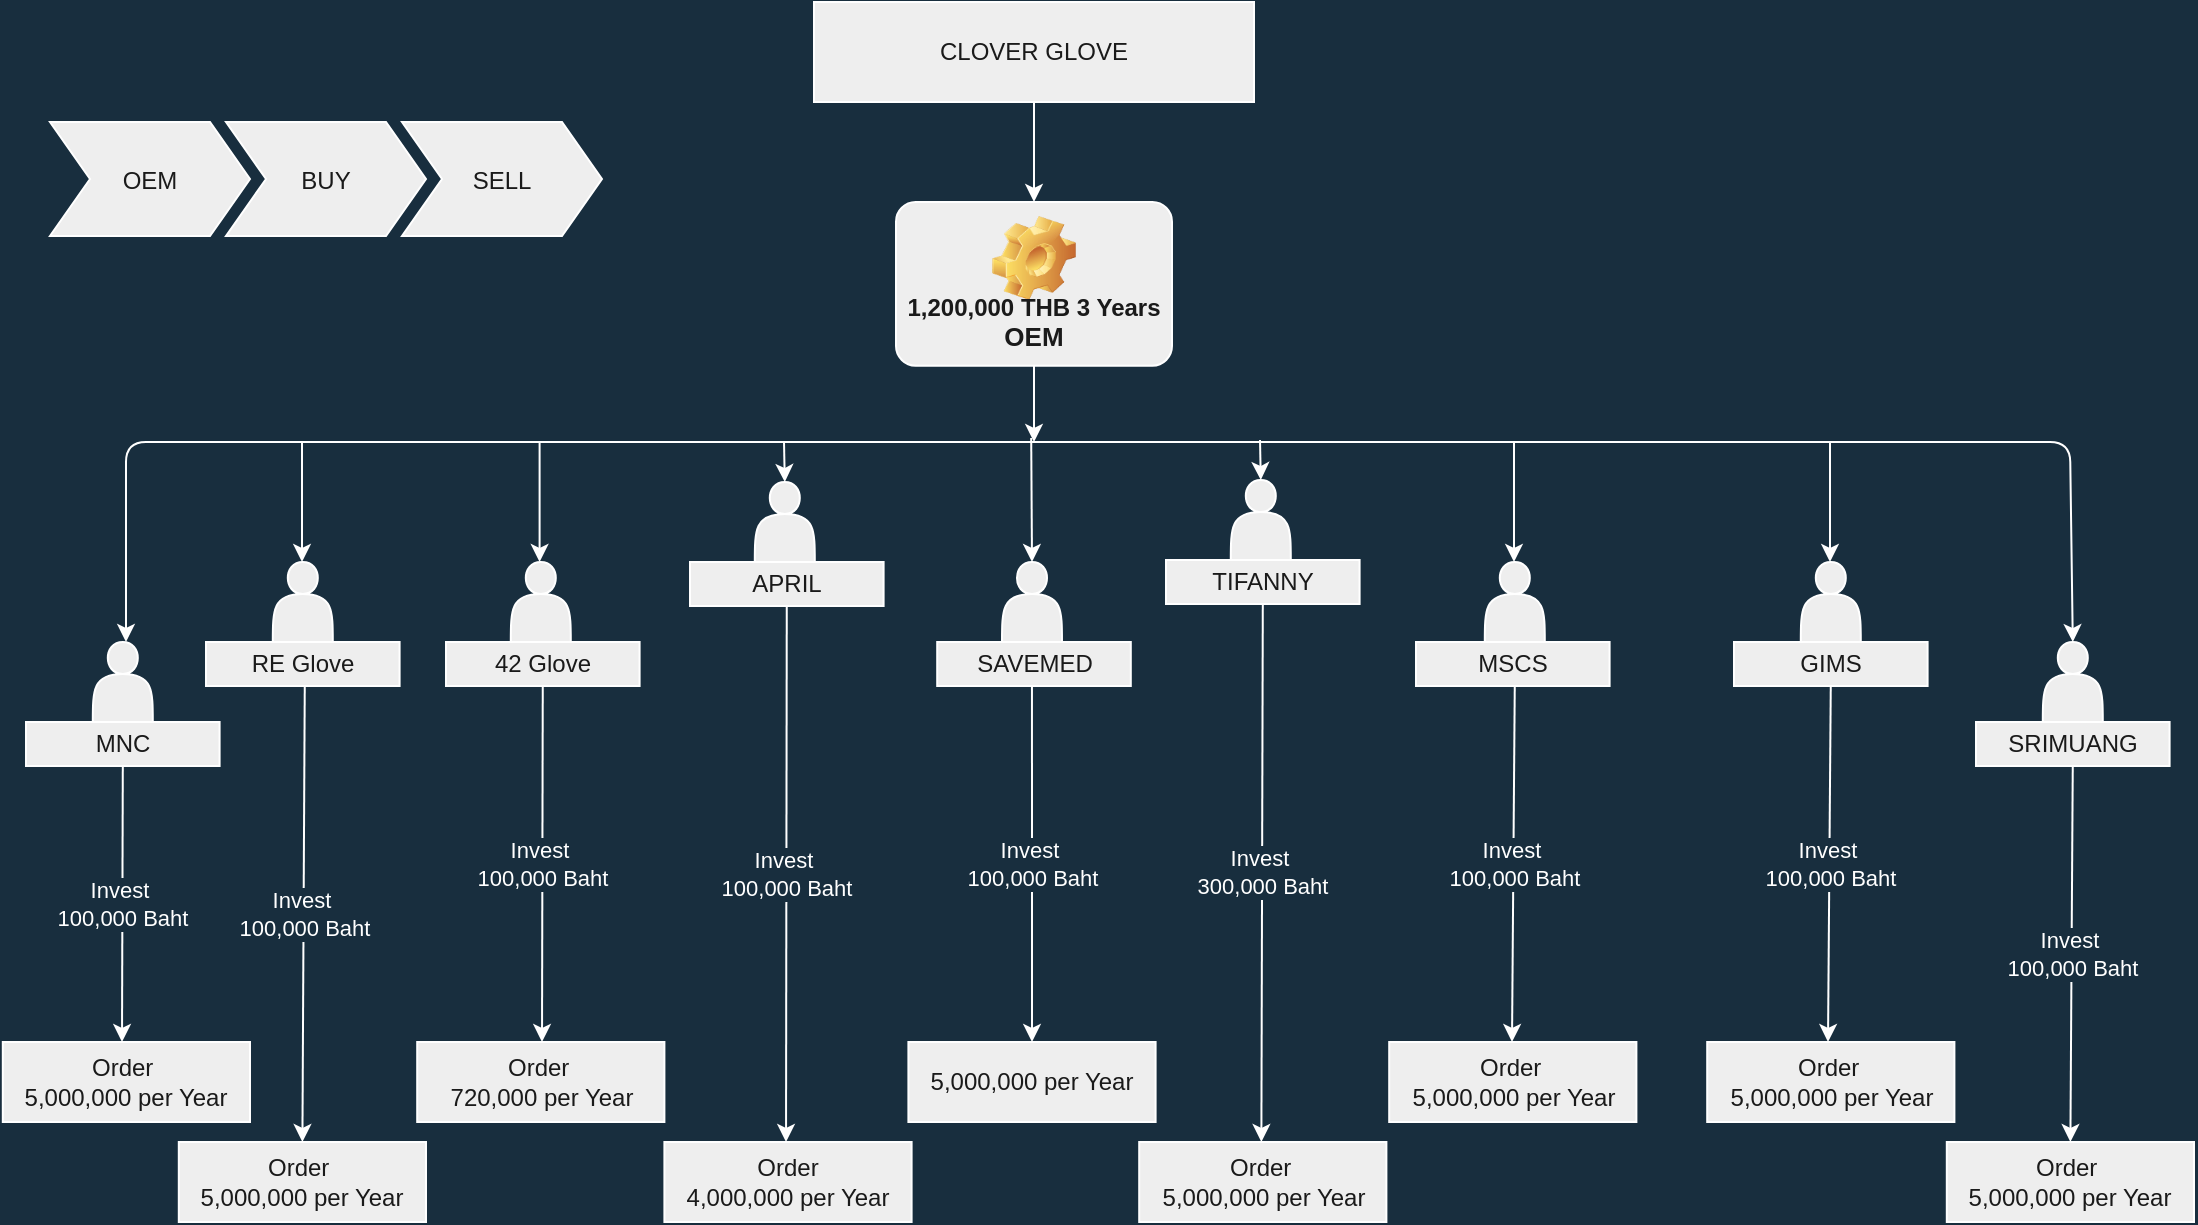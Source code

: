 <mxfile version="14.7.0" type="github">
  <diagram name="Page-1" id="19d8dcba-68ad-dc05-1034-9cf7b2a963f6">
    <mxGraphModel dx="1252" dy="894" grid="1" gridSize="10" guides="1" tooltips="1" connect="1" arrows="1" fold="1" page="1" pageScale="1" pageWidth="1169" pageHeight="827" background="#182E3E" math="0" shadow="0">
      <root>
        <mxCell id="0" />
        <mxCell id="1" parent="0" />
        <mxCell id="U8TuBQ-byBsgShoGQyeG-1" value="CLOVER GLOVE" style="whiteSpace=wrap;html=1;fillColor=#EEEEEE;strokeColor=#FFFFFF;fontColor=#1A1A1A;" vertex="1" parent="1">
          <mxGeometry x="452" y="20" width="220" height="50" as="geometry" />
        </mxCell>
        <mxCell id="U8TuBQ-byBsgShoGQyeG-4" value="" style="endArrow=classic;html=1;exitX=0.5;exitY=1;exitDx=0;exitDy=0;entryX=0.5;entryY=0;entryDx=0;entryDy=0;strokeColor=#FFFFFF;fontColor=#FFFFFF;labelBackgroundColor=#182E3E;" edge="1" parent="1">
          <mxGeometry width="50" height="50" relative="1" as="geometry">
            <mxPoint x="562" y="70" as="sourcePoint" />
            <mxPoint x="562" y="120" as="targetPoint" />
          </mxGeometry>
        </mxCell>
        <mxCell id="U8TuBQ-byBsgShoGQyeG-38" style="edgeStyle=orthogonalEdgeStyle;orthogonalLoop=1;jettySize=auto;html=1;strokeColor=#FFFFFF;fontColor=#FFFFFF;labelBackgroundColor=#182E3E;" edge="1" parent="1">
          <mxGeometry relative="1" as="geometry">
            <mxPoint x="562" y="240" as="targetPoint" />
            <mxPoint x="562" y="180" as="sourcePoint" />
          </mxGeometry>
        </mxCell>
        <mxCell id="U8TuBQ-byBsgShoGQyeG-8" value="" style="endArrow=classic;startArrow=classic;html=1;entryX=0.5;entryY=0;entryDx=0;entryDy=0;strokeColor=#FFFFFF;fontColor=#FFFFFF;labelBackgroundColor=#182E3E;" edge="1" parent="1" target="U8TuBQ-byBsgShoGQyeG-21">
          <mxGeometry width="50" height="50" relative="1" as="geometry">
            <mxPoint x="108" y="340" as="sourcePoint" />
            <mxPoint x="1058" y="340" as="targetPoint" />
            <Array as="points">
              <mxPoint x="108" y="240" />
              <mxPoint x="578" y="240" />
              <mxPoint x="1080" y="240" />
            </Array>
          </mxGeometry>
        </mxCell>
        <mxCell id="U8TuBQ-byBsgShoGQyeG-9" value="MNC" style="whiteSpace=wrap;html=1;fillColor=#EEEEEE;strokeColor=#FFFFFF;fontColor=#1A1A1A;" vertex="1" parent="1">
          <mxGeometry x="58" y="380" width="96.8" height="22" as="geometry" />
        </mxCell>
        <mxCell id="U8TuBQ-byBsgShoGQyeG-14" value="" style="shape=actor;whiteSpace=wrap;html=1;fillColor=#EEEEEE;strokeColor=#FFFFFF;fontColor=#1A1A1A;" vertex="1" parent="1">
          <mxGeometry x="91.4" y="340" width="30" height="40" as="geometry" />
        </mxCell>
        <mxCell id="U8TuBQ-byBsgShoGQyeG-18" value="APRIL" style="whiteSpace=wrap;html=1;fillColor=#EEEEEE;strokeColor=#FFFFFF;fontColor=#1A1A1A;" vertex="1" parent="1">
          <mxGeometry x="390" y="300" width="96.8" height="22" as="geometry" />
        </mxCell>
        <mxCell id="U8TuBQ-byBsgShoGQyeG-19" value="" style="shape=actor;whiteSpace=wrap;html=1;fillColor=#EEEEEE;strokeColor=#FFFFFF;fontColor=#1A1A1A;" vertex="1" parent="1">
          <mxGeometry x="422.4" y="260" width="30" height="40" as="geometry" />
        </mxCell>
        <mxCell id="U8TuBQ-byBsgShoGQyeG-20" value="SRIMUANG" style="whiteSpace=wrap;html=1;fillColor=#EEEEEE;strokeColor=#FFFFFF;fontColor=#1A1A1A;" vertex="1" parent="1">
          <mxGeometry x="1033" y="380" width="96.8" height="22" as="geometry" />
        </mxCell>
        <mxCell id="U8TuBQ-byBsgShoGQyeG-21" value="" style="shape=actor;whiteSpace=wrap;html=1;fillColor=#EEEEEE;strokeColor=#FFFFFF;fontColor=#1A1A1A;" vertex="1" parent="1">
          <mxGeometry x="1066.4" y="340" width="30" height="40" as="geometry" />
        </mxCell>
        <mxCell id="U8TuBQ-byBsgShoGQyeG-22" value="" style="endArrow=classic;html=1;strokeColor=#FFFFFF;fontColor=#FFFFFF;labelBackgroundColor=#182E3E;" edge="1" parent="1">
          <mxGeometry width="50" height="50" relative="1" as="geometry">
            <mxPoint x="802" y="240" as="sourcePoint" />
            <mxPoint x="802" y="300" as="targetPoint" />
          </mxGeometry>
        </mxCell>
        <mxCell id="U8TuBQ-byBsgShoGQyeG-24" value="" style="endArrow=classic;html=1;strokeColor=#FFFFFF;fontColor=#FFFFFF;labelBackgroundColor=#182E3E;" edge="1" parent="1">
          <mxGeometry width="50" height="50" relative="1" as="geometry">
            <mxPoint x="314.8" y="240" as="sourcePoint" />
            <mxPoint x="314.8" y="300" as="targetPoint" />
          </mxGeometry>
        </mxCell>
        <mxCell id="U8TuBQ-byBsgShoGQyeG-25" value="" style="endArrow=classic;html=1;strokeColor=#FFFFFF;fontColor=#FFFFFF;labelBackgroundColor=#182E3E;" edge="1" parent="1">
          <mxGeometry width="50" height="50" relative="1" as="geometry">
            <mxPoint x="196" y="240" as="sourcePoint" />
            <mxPoint x="196" y="300" as="targetPoint" />
          </mxGeometry>
        </mxCell>
        <mxCell id="U8TuBQ-byBsgShoGQyeG-26" value="RE Glove" style="whiteSpace=wrap;html=1;fillColor=#EEEEEE;strokeColor=#FFFFFF;fontColor=#1A1A1A;" vertex="1" parent="1">
          <mxGeometry x="148" y="340" width="96.8" height="22" as="geometry" />
        </mxCell>
        <mxCell id="U8TuBQ-byBsgShoGQyeG-27" value="" style="shape=actor;whiteSpace=wrap;html=1;fillColor=#EEEEEE;strokeColor=#FFFFFF;fontColor=#1A1A1A;" vertex="1" parent="1">
          <mxGeometry x="181.4" y="300" width="30" height="40" as="geometry" />
        </mxCell>
        <mxCell id="U8TuBQ-byBsgShoGQyeG-28" value="42 Glove" style="whiteSpace=wrap;html=1;fillColor=#EEEEEE;strokeColor=#FFFFFF;fontColor=#1A1A1A;" vertex="1" parent="1">
          <mxGeometry x="268" y="340" width="96.8" height="22" as="geometry" />
        </mxCell>
        <mxCell id="U8TuBQ-byBsgShoGQyeG-29" value="" style="shape=actor;whiteSpace=wrap;html=1;fillColor=#EEEEEE;strokeColor=#FFFFFF;fontColor=#1A1A1A;" vertex="1" parent="1">
          <mxGeometry x="300.4" y="300" width="30" height="40" as="geometry" />
        </mxCell>
        <mxCell id="U8TuBQ-byBsgShoGQyeG-30" value="MSCS" style="whiteSpace=wrap;html=1;fillColor=#EEEEEE;strokeColor=#FFFFFF;fontColor=#1A1A1A;" vertex="1" parent="1">
          <mxGeometry x="753" y="340" width="96.8" height="22" as="geometry" />
        </mxCell>
        <mxCell id="U8TuBQ-byBsgShoGQyeG-31" value="" style="shape=actor;whiteSpace=wrap;html=1;fillColor=#EEEEEE;strokeColor=#FFFFFF;fontColor=#1A1A1A;" vertex="1" parent="1">
          <mxGeometry x="787.4" y="300" width="30" height="40" as="geometry" />
        </mxCell>
        <mxCell id="U8TuBQ-byBsgShoGQyeG-42" value="" style="endArrow=classic;html=1;entryX=0.5;entryY=0;entryDx=0;entryDy=0;strokeColor=#FFFFFF;fontColor=#FFFFFF;labelBackgroundColor=#182E3E;" edge="1" parent="1" target="U8TuBQ-byBsgShoGQyeG-19">
          <mxGeometry width="50" height="50" relative="1" as="geometry">
            <mxPoint x="437" y="240" as="sourcePoint" />
            <mxPoint x="417" y="230" as="targetPoint" />
          </mxGeometry>
        </mxCell>
        <mxCell id="U8TuBQ-byBsgShoGQyeG-43" value="TIFANNY" style="whiteSpace=wrap;html=1;fillColor=#EEEEEE;strokeColor=#FFFFFF;fontColor=#1A1A1A;" vertex="1" parent="1">
          <mxGeometry x="628" y="299" width="96.8" height="22" as="geometry" />
        </mxCell>
        <mxCell id="U8TuBQ-byBsgShoGQyeG-44" value="" style="shape=actor;whiteSpace=wrap;html=1;fillColor=#EEEEEE;strokeColor=#FFFFFF;fontColor=#1A1A1A;" vertex="1" parent="1">
          <mxGeometry x="660.4" y="259" width="30" height="40" as="geometry" />
        </mxCell>
        <mxCell id="U8TuBQ-byBsgShoGQyeG-45" value="" style="endArrow=classic;html=1;entryX=0.5;entryY=0;entryDx=0;entryDy=0;strokeColor=#FFFFFF;fontColor=#FFFFFF;labelBackgroundColor=#182E3E;" edge="1" parent="1" target="U8TuBQ-byBsgShoGQyeG-44">
          <mxGeometry width="50" height="50" relative="1" as="geometry">
            <mxPoint x="675" y="239" as="sourcePoint" />
            <mxPoint x="655" y="229" as="targetPoint" />
          </mxGeometry>
        </mxCell>
        <mxCell id="U8TuBQ-byBsgShoGQyeG-47" value="" style="endArrow=classic;html=1;strokeColor=#FFFFFF;fontColor=#FFFFFF;labelBackgroundColor=#182E3E;" edge="1" parent="1">
          <mxGeometry width="50" height="50" relative="1" as="geometry">
            <mxPoint x="960" y="240" as="sourcePoint" />
            <mxPoint x="960" y="300" as="targetPoint" />
          </mxGeometry>
        </mxCell>
        <mxCell id="U8TuBQ-byBsgShoGQyeG-48" value="GIMS" style="whiteSpace=wrap;html=1;fillColor=#EEEEEE;strokeColor=#FFFFFF;fontColor=#1A1A1A;" vertex="1" parent="1">
          <mxGeometry x="912" y="340" width="96.8" height="22" as="geometry" />
        </mxCell>
        <mxCell id="U8TuBQ-byBsgShoGQyeG-49" value="" style="shape=actor;whiteSpace=wrap;html=1;fillColor=#EEEEEE;strokeColor=#FFFFFF;fontColor=#1A1A1A;" vertex="1" parent="1">
          <mxGeometry x="945.4" y="300" width="30" height="40" as="geometry" />
        </mxCell>
        <mxCell id="U8TuBQ-byBsgShoGQyeG-50" value="SAVEMED" style="whiteSpace=wrap;html=1;fillColor=#EEEEEE;strokeColor=#FFFFFF;fontColor=#1A1A1A;" vertex="1" parent="1">
          <mxGeometry x="513.6" y="340" width="96.8" height="22" as="geometry" />
        </mxCell>
        <mxCell id="U8TuBQ-byBsgShoGQyeG-51" value="" style="shape=actor;whiteSpace=wrap;html=1;fillColor=#EEEEEE;strokeColor=#FFFFFF;fontColor=#1A1A1A;" vertex="1" parent="1">
          <mxGeometry x="546" y="300" width="30" height="40" as="geometry" />
        </mxCell>
        <mxCell id="U8TuBQ-byBsgShoGQyeG-52" value="" style="endArrow=classic;html=1;entryX=0.5;entryY=0;entryDx=0;entryDy=0;strokeColor=#FFFFFF;fontColor=#FFFFFF;labelBackgroundColor=#182E3E;" edge="1" parent="1" target="U8TuBQ-byBsgShoGQyeG-51">
          <mxGeometry width="50" height="50" relative="1" as="geometry">
            <mxPoint x="560.6" y="238" as="sourcePoint" />
            <mxPoint x="540.6" y="228" as="targetPoint" />
          </mxGeometry>
        </mxCell>
        <mxCell id="U8TuBQ-byBsgShoGQyeG-58" value="BUY" style="shape=step;perimeter=stepPerimeter;fixedSize=1;points=[];fillColor=#EEEEEE;strokeColor=#FFFFFF;fontColor=#1A1A1A;" vertex="1" parent="1">
          <mxGeometry x="158" y="80" width="100" height="57" as="geometry" />
        </mxCell>
        <mxCell id="U8TuBQ-byBsgShoGQyeG-59" value="SELL" style="shape=step;perimeter=stepPerimeter;fixedSize=1;points=[];fillColor=#EEEEEE;strokeColor=#FFFFFF;fontColor=#1A1A1A;" vertex="1" parent="1">
          <mxGeometry x="246" y="80" width="100" height="57" as="geometry" />
        </mxCell>
        <mxCell id="U8TuBQ-byBsgShoGQyeG-57" value="OEM" style="shape=step;perimeter=stepPerimeter;fixedSize=1;points=[];fillColor=#EEEEEE;strokeColor=#FFFFFF;fontColor=#1A1A1A;" vertex="1" parent="1">
          <mxGeometry x="70" y="80" width="100" height="57" as="geometry" />
        </mxCell>
        <mxCell id="U8TuBQ-byBsgShoGQyeG-62" value="Invest&amp;nbsp;&lt;br&gt;100,000 Baht" style="endArrow=classic;html=1;exitX=0.5;exitY=1;exitDx=0;exitDy=0;strokeColor=#FFFFFF;fontColor=#FFFFFF;labelBackgroundColor=#182E3E;" edge="1" parent="1" source="U8TuBQ-byBsgShoGQyeG-9">
          <mxGeometry width="50" height="50" relative="1" as="geometry">
            <mxPoint x="106" y="410" as="sourcePoint" />
            <mxPoint x="106" y="540" as="targetPoint" />
          </mxGeometry>
        </mxCell>
        <mxCell id="U8TuBQ-byBsgShoGQyeG-63" value="Invest&amp;nbsp;&lt;br&gt;100,000 Baht" style="endArrow=classic;html=1;exitX=0.5;exitY=1;exitDx=0;exitDy=0;entryX=0.5;entryY=0;entryDx=0;entryDy=0;strokeColor=#FFFFFF;fontColor=#FFFFFF;labelBackgroundColor=#182E3E;" edge="1" parent="1" target="U8TuBQ-byBsgShoGQyeG-78">
          <mxGeometry width="50" height="50" relative="1" as="geometry">
            <mxPoint x="197.38" y="362" as="sourcePoint" />
            <mxPoint x="197" y="540" as="targetPoint" />
          </mxGeometry>
        </mxCell>
        <mxCell id="U8TuBQ-byBsgShoGQyeG-64" value="Invest&amp;nbsp;&lt;br&gt;100,000 Baht" style="endArrow=classic;html=1;exitX=0.5;exitY=1;exitDx=0;exitDy=0;strokeColor=#FFFFFF;fontColor=#FFFFFF;labelBackgroundColor=#182E3E;" edge="1" parent="1">
          <mxGeometry width="50" height="50" relative="1" as="geometry">
            <mxPoint x="316.38" y="362" as="sourcePoint" />
            <mxPoint x="316" y="540" as="targetPoint" />
          </mxGeometry>
        </mxCell>
        <mxCell id="U8TuBQ-byBsgShoGQyeG-65" value="Invest&amp;nbsp;&lt;br&gt;100,000 Baht" style="endArrow=classic;html=1;exitX=0.5;exitY=1;exitDx=0;exitDy=0;entryX=0.492;entryY=0;entryDx=0;entryDy=0;entryPerimeter=0;strokeColor=#FFFFFF;fontColor=#FFFFFF;labelBackgroundColor=#182E3E;" edge="1" parent="1" target="U8TuBQ-byBsgShoGQyeG-80">
          <mxGeometry width="50" height="50" relative="1" as="geometry">
            <mxPoint x="438.38" y="322" as="sourcePoint" />
            <mxPoint x="438" y="540" as="targetPoint" />
          </mxGeometry>
        </mxCell>
        <mxCell id="U8TuBQ-byBsgShoGQyeG-66" value="Invest&amp;nbsp;&lt;br&gt;100,000 Baht" style="endArrow=classic;html=1;exitX=0.5;exitY=1;exitDx=0;exitDy=0;strokeColor=#FFFFFF;fontColor=#FFFFFF;labelBackgroundColor=#182E3E;" edge="1" parent="1">
          <mxGeometry width="50" height="50" relative="1" as="geometry">
            <mxPoint x="560.98" y="362" as="sourcePoint" />
            <mxPoint x="561" y="540" as="targetPoint" />
          </mxGeometry>
        </mxCell>
        <mxCell id="U8TuBQ-byBsgShoGQyeG-67" value="Invest&amp;nbsp;&lt;br&gt;300,000 Baht" style="endArrow=classic;html=1;exitX=0.5;exitY=1;exitDx=0;exitDy=0;strokeColor=#FFFFFF;fontColor=#FFFFFF;labelBackgroundColor=#182E3E;" edge="1" parent="1" source="U8TuBQ-byBsgShoGQyeG-43">
          <mxGeometry width="50" height="50" relative="1" as="geometry">
            <mxPoint x="676.07" y="372" as="sourcePoint" />
            <mxPoint x="675.69" y="590" as="targetPoint" />
          </mxGeometry>
        </mxCell>
        <mxCell id="U8TuBQ-byBsgShoGQyeG-68" value="Invest&amp;nbsp;&lt;br&gt;100,000 Baht" style="endArrow=classic;html=1;exitX=0.5;exitY=1;exitDx=0;exitDy=0;strokeColor=#FFFFFF;fontColor=#FFFFFF;labelBackgroundColor=#182E3E;" edge="1" parent="1">
          <mxGeometry width="50" height="50" relative="1" as="geometry">
            <mxPoint x="802.38" y="362" as="sourcePoint" />
            <mxPoint x="801" y="540" as="targetPoint" />
          </mxGeometry>
        </mxCell>
        <mxCell id="U8TuBQ-byBsgShoGQyeG-70" value="Invest&amp;nbsp;&lt;br&gt;100,000 Baht" style="endArrow=classic;html=1;exitX=0.5;exitY=1;exitDx=0;exitDy=0;strokeColor=#FFFFFF;fontColor=#FFFFFF;labelBackgroundColor=#182E3E;" edge="1" parent="1">
          <mxGeometry width="50" height="50" relative="1" as="geometry">
            <mxPoint x="960.38" y="362" as="sourcePoint" />
            <mxPoint x="959" y="540" as="targetPoint" />
          </mxGeometry>
        </mxCell>
        <mxCell id="U8TuBQ-byBsgShoGQyeG-71" value="Invest&amp;nbsp;&lt;br&gt;100,000 Baht" style="endArrow=classic;html=1;exitX=0.5;exitY=1;exitDx=0;exitDy=0;entryX=0.5;entryY=0;entryDx=0;entryDy=0;strokeColor=#FFFFFF;fontColor=#FFFFFF;labelBackgroundColor=#182E3E;" edge="1" parent="1" target="U8TuBQ-byBsgShoGQyeG-89">
          <mxGeometry width="50" height="50" relative="1" as="geometry">
            <mxPoint x="1081.38" y="402" as="sourcePoint" />
            <mxPoint x="1080.98" y="540.0" as="targetPoint" />
          </mxGeometry>
        </mxCell>
        <mxCell id="U8TuBQ-byBsgShoGQyeG-72" value="1,200,000 THB 3 Years&lt;br&gt;&lt;font style=&quot;font-size: 13px&quot;&gt;OEM&lt;/font&gt;" style="label;whiteSpace=wrap;html=1;align=center;verticalAlign=bottom;spacingLeft=0;spacingBottom=4;imageAlign=center;imageVerticalAlign=top;image=img/clipart/Gear_128x128.png;arcSize=12;fillColor=#EEEEEE;strokeColor=#FFFFFF;fontColor=#1A1A1A;" vertex="1" parent="1">
          <mxGeometry x="493" y="120" width="138" height="81.86" as="geometry" />
        </mxCell>
        <mxCell id="U8TuBQ-byBsgShoGQyeG-76" value="Order&amp;nbsp;&lt;br&gt;5,000,000 per Year" style="html=1;whiteSpace=wrap;container=1;recursiveResize=0;collapsible=0;fillColor=#EEEEEE;strokeColor=#FFFFFF;fontColor=#1A1A1A;" vertex="1" parent="1">
          <mxGeometry x="46.4" y="540" width="123.6" height="40" as="geometry" />
        </mxCell>
        <mxCell id="U8TuBQ-byBsgShoGQyeG-78" value="Order&amp;nbsp;&lt;br&gt;5,000,000 per Year" style="html=1;whiteSpace=wrap;container=1;recursiveResize=0;collapsible=0;fillColor=#EEEEEE;strokeColor=#FFFFFF;fontColor=#1A1A1A;" vertex="1" parent="1">
          <mxGeometry x="134.4" y="590" width="123.6" height="40" as="geometry" />
        </mxCell>
        <mxCell id="U8TuBQ-byBsgShoGQyeG-79" value="Order&amp;nbsp;&lt;br&gt;720,000 per Year" style="html=1;whiteSpace=wrap;container=1;recursiveResize=0;collapsible=0;fillColor=#EEEEEE;strokeColor=#FFFFFF;fontColor=#1A1A1A;" vertex="1" parent="1">
          <mxGeometry x="253.6" y="540" width="123.6" height="40" as="geometry" />
        </mxCell>
        <mxCell id="U8TuBQ-byBsgShoGQyeG-80" value="Order &lt;br&gt;4,000,000 per Year" style="html=1;whiteSpace=wrap;container=1;recursiveResize=0;collapsible=0;fillColor=#EEEEEE;strokeColor=#FFFFFF;fontColor=#1A1A1A;" vertex="1" parent="1">
          <mxGeometry x="377.2" y="590" width="123.6" height="40" as="geometry" />
        </mxCell>
        <mxCell id="U8TuBQ-byBsgShoGQyeG-81" value="5,000,000 per Year" style="html=1;whiteSpace=wrap;container=1;recursiveResize=0;collapsible=0;fillColor=#EEEEEE;strokeColor=#FFFFFF;fontColor=#1A1A1A;" vertex="1" parent="1">
          <mxGeometry x="499.2" y="540" width="123.6" height="40" as="geometry" />
        </mxCell>
        <mxCell id="U8TuBQ-byBsgShoGQyeG-82" value="Order&amp;nbsp;&lt;br&gt;5,000,000 per Year" style="html=1;whiteSpace=wrap;container=1;recursiveResize=0;collapsible=0;fillColor=#EEEEEE;strokeColor=#FFFFFF;fontColor=#1A1A1A;" vertex="1" parent="1">
          <mxGeometry x="614.6" y="590" width="123.6" height="40" as="geometry" />
        </mxCell>
        <mxCell id="U8TuBQ-byBsgShoGQyeG-83" value="Order&amp;nbsp;&lt;br&gt;5,000,000 per Year" style="html=1;whiteSpace=wrap;container=1;recursiveResize=0;collapsible=0;fillColor=#EEEEEE;strokeColor=#FFFFFF;fontColor=#1A1A1A;" vertex="1" parent="1">
          <mxGeometry x="739.6" y="540" width="123.6" height="40" as="geometry" />
        </mxCell>
        <mxCell id="U8TuBQ-byBsgShoGQyeG-88" value="Order&amp;nbsp;&lt;br&gt;5,000,000 per Year" style="html=1;whiteSpace=wrap;container=1;recursiveResize=0;collapsible=0;fillColor=#EEEEEE;strokeColor=#FFFFFF;fontColor=#1A1A1A;" vertex="1" parent="1">
          <mxGeometry x="898.6" y="540" width="123.6" height="40" as="geometry" />
        </mxCell>
        <mxCell id="U8TuBQ-byBsgShoGQyeG-89" value="Order&amp;nbsp;&lt;br&gt;5,000,000 per Year" style="html=1;whiteSpace=wrap;container=1;recursiveResize=0;collapsible=0;fillColor=#EEEEEE;strokeColor=#FFFFFF;fontColor=#1A1A1A;" vertex="1" parent="1">
          <mxGeometry x="1018.4" y="590" width="123.6" height="40" as="geometry" />
        </mxCell>
      </root>
    </mxGraphModel>
  </diagram>
</mxfile>
